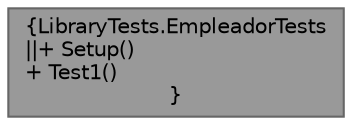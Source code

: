 digraph "LibraryTests.EmpleadorTests"
{
 // INTERACTIVE_SVG=YES
 // LATEX_PDF_SIZE
  bgcolor="transparent";
  edge [fontname=Helvetica,fontsize=10,labelfontname=Helvetica,labelfontsize=10];
  node [fontname=Helvetica,fontsize=10,shape=box,height=0.2,width=0.4];
  Node1 [label="{LibraryTests.EmpleadorTests\n||+ Setup()\l+ Test1()\l}",height=0.2,width=0.4,color="gray40", fillcolor="grey60", style="filled", fontcolor="black",tooltip="Tests de la clase Empleador"];
}
